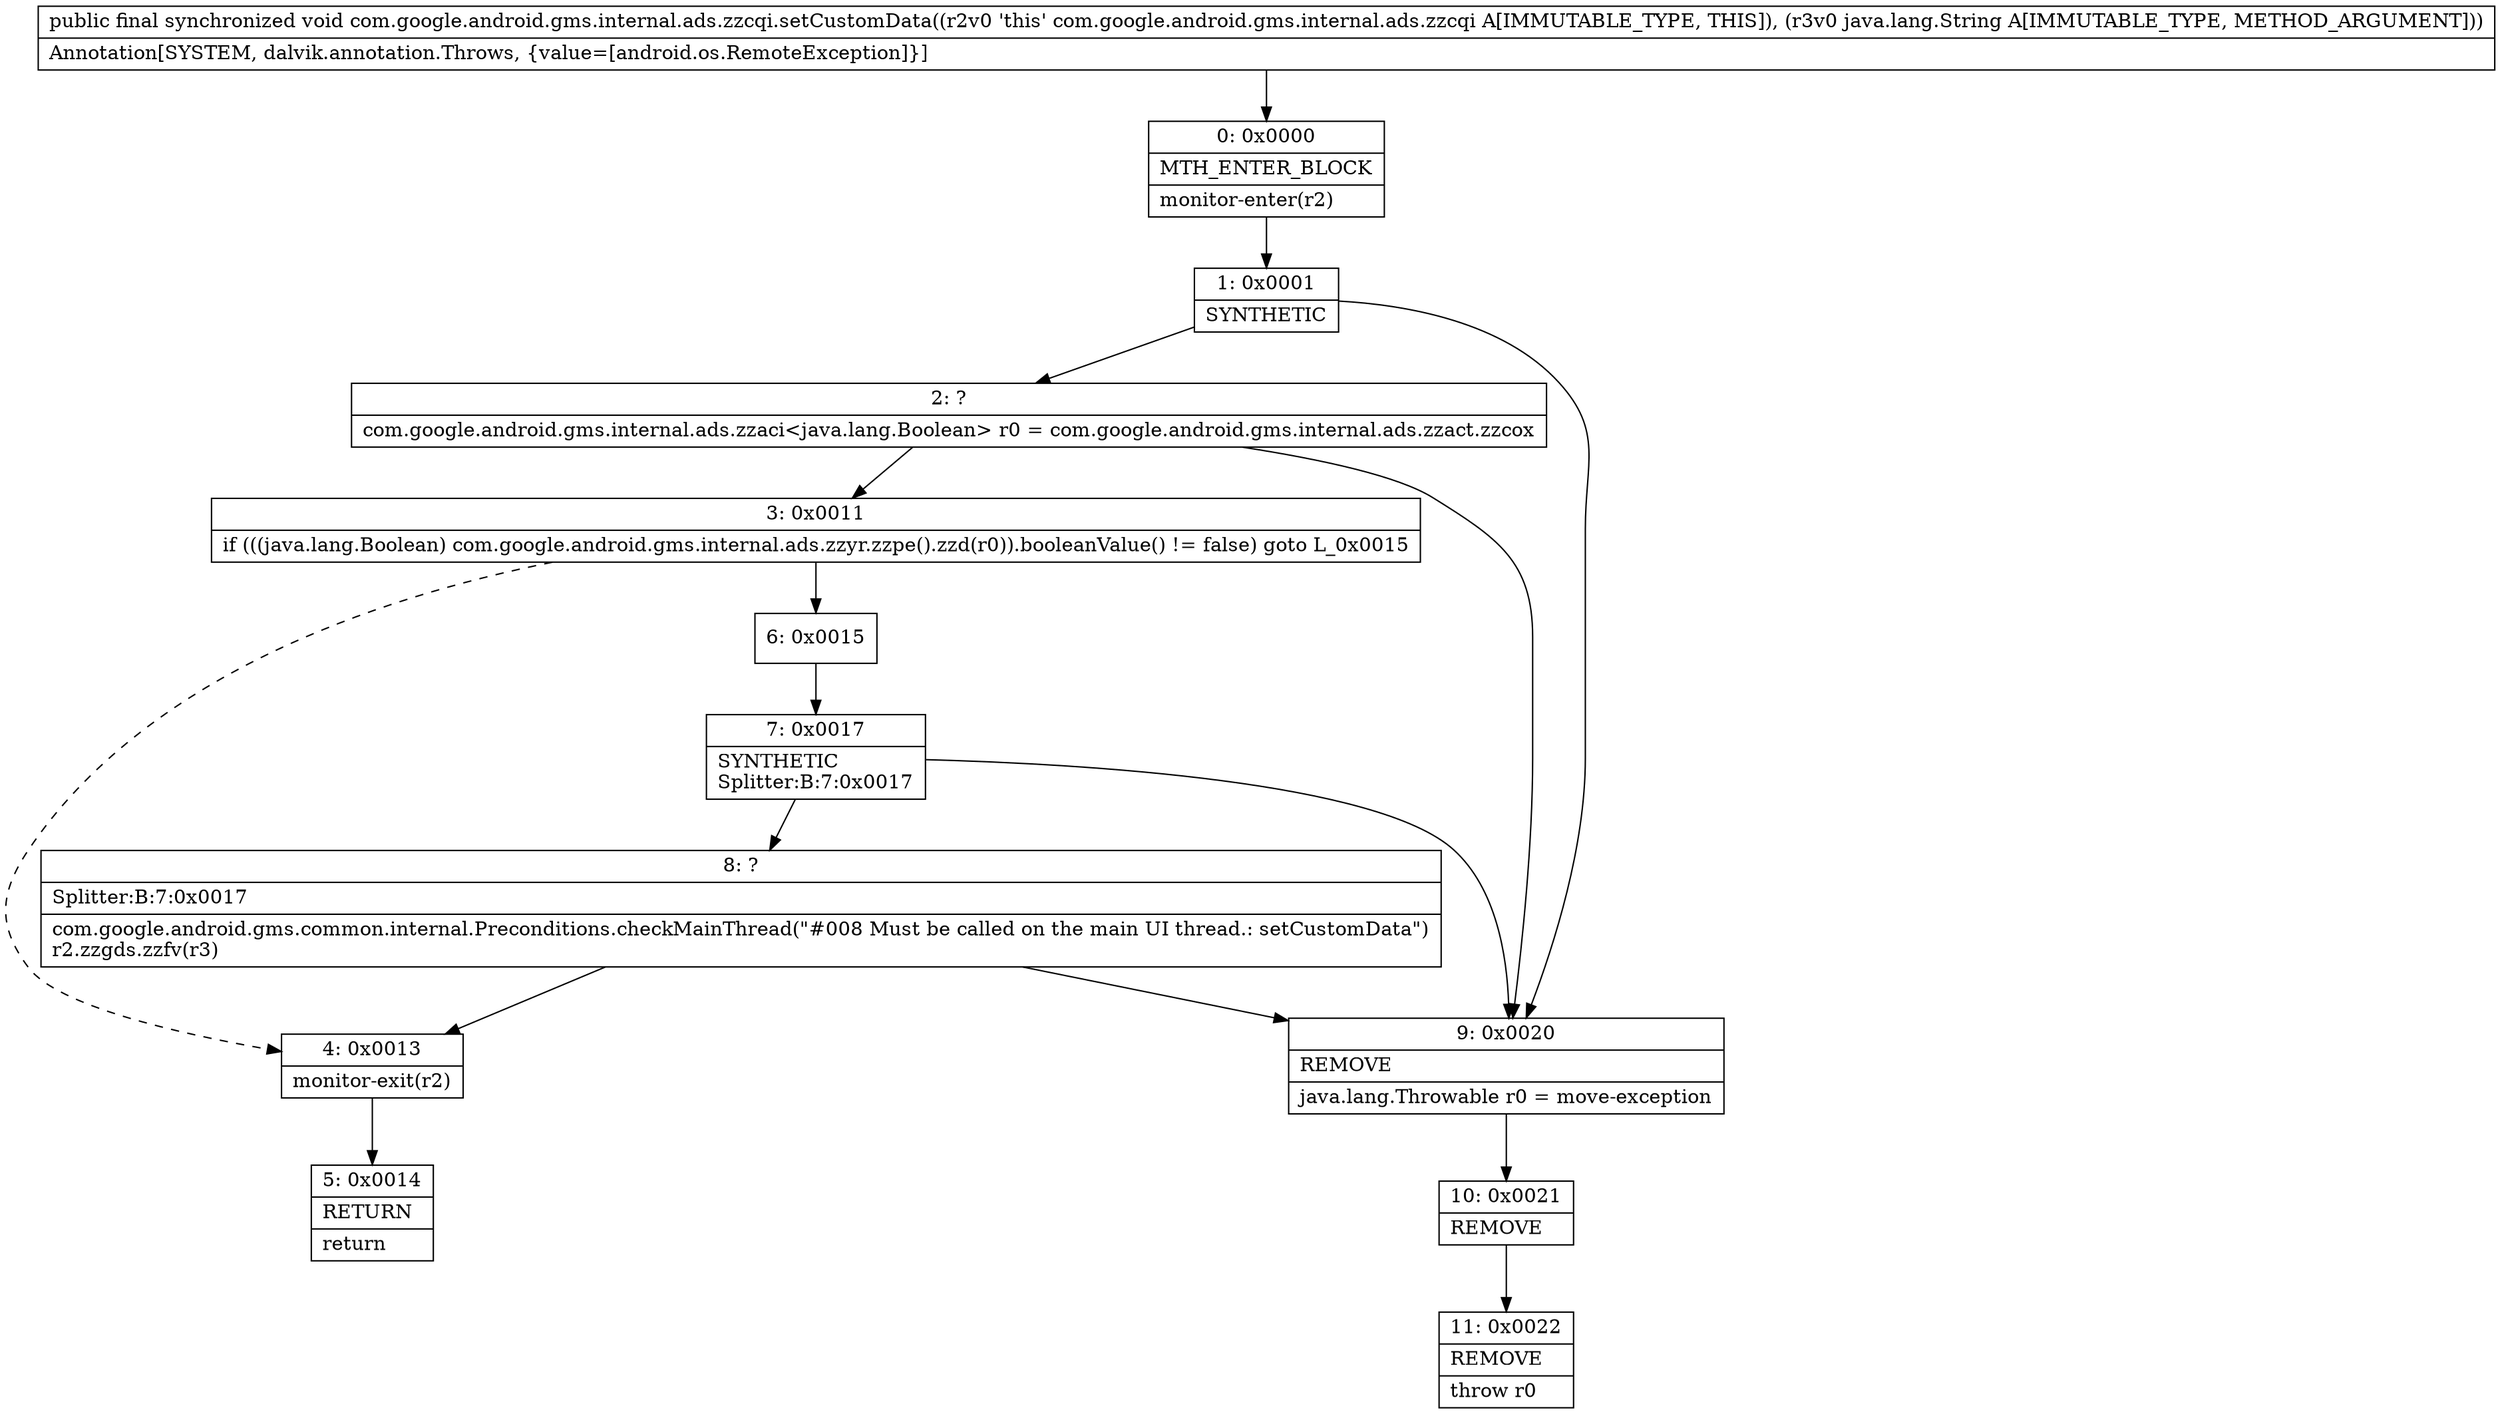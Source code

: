 digraph "CFG forcom.google.android.gms.internal.ads.zzcqi.setCustomData(Ljava\/lang\/String;)V" {
Node_0 [shape=record,label="{0\:\ 0x0000|MTH_ENTER_BLOCK\l|monitor\-enter(r2)\l}"];
Node_1 [shape=record,label="{1\:\ 0x0001|SYNTHETIC\l}"];
Node_2 [shape=record,label="{2\:\ ?|com.google.android.gms.internal.ads.zzaci\<java.lang.Boolean\> r0 = com.google.android.gms.internal.ads.zzact.zzcox\l}"];
Node_3 [shape=record,label="{3\:\ 0x0011|if (((java.lang.Boolean) com.google.android.gms.internal.ads.zzyr.zzpe().zzd(r0)).booleanValue() != false) goto L_0x0015\l}"];
Node_4 [shape=record,label="{4\:\ 0x0013|monitor\-exit(r2)\l}"];
Node_5 [shape=record,label="{5\:\ 0x0014|RETURN\l|return\l}"];
Node_6 [shape=record,label="{6\:\ 0x0015}"];
Node_7 [shape=record,label="{7\:\ 0x0017|SYNTHETIC\lSplitter:B:7:0x0017\l}"];
Node_8 [shape=record,label="{8\:\ ?|Splitter:B:7:0x0017\l|com.google.android.gms.common.internal.Preconditions.checkMainThread(\"#008 Must be called on the main UI thread.: setCustomData\")\lr2.zzgds.zzfv(r3)\l}"];
Node_9 [shape=record,label="{9\:\ 0x0020|REMOVE\l|java.lang.Throwable r0 = move\-exception\l}"];
Node_10 [shape=record,label="{10\:\ 0x0021|REMOVE\l}"];
Node_11 [shape=record,label="{11\:\ 0x0022|REMOVE\l|throw r0\l}"];
MethodNode[shape=record,label="{public final synchronized void com.google.android.gms.internal.ads.zzcqi.setCustomData((r2v0 'this' com.google.android.gms.internal.ads.zzcqi A[IMMUTABLE_TYPE, THIS]), (r3v0 java.lang.String A[IMMUTABLE_TYPE, METHOD_ARGUMENT]))  | Annotation[SYSTEM, dalvik.annotation.Throws, \{value=[android.os.RemoteException]\}]\l}"];
MethodNode -> Node_0;
Node_0 -> Node_1;
Node_1 -> Node_2;
Node_1 -> Node_9;
Node_2 -> Node_9;
Node_2 -> Node_3;
Node_3 -> Node_4[style=dashed];
Node_3 -> Node_6;
Node_4 -> Node_5;
Node_6 -> Node_7;
Node_7 -> Node_8;
Node_7 -> Node_9;
Node_8 -> Node_9;
Node_8 -> Node_4;
Node_9 -> Node_10;
Node_10 -> Node_11;
}

